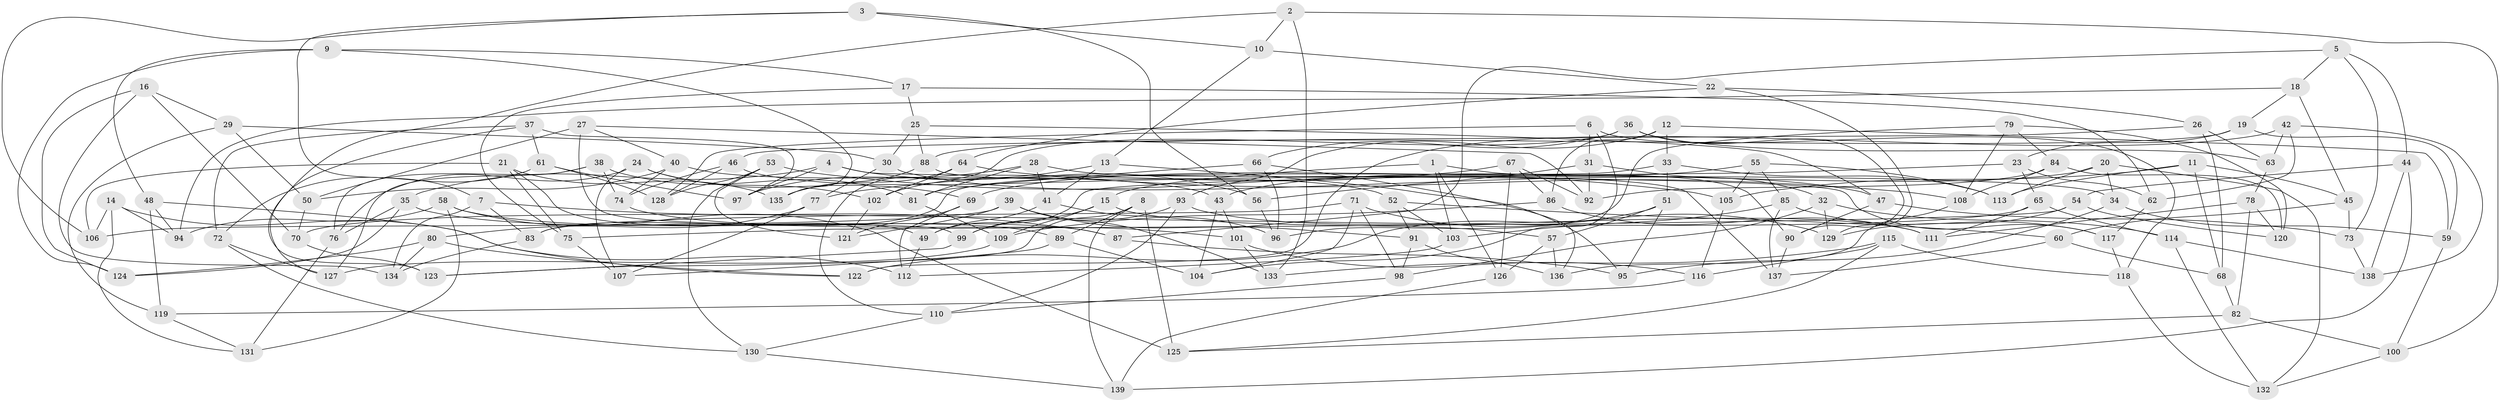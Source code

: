 // coarse degree distribution, {11: 0.06666666666666667, 6: 0.26666666666666666, 5: 0.1111111111111111, 9: 0.1111111111111111, 8: 0.1111111111111111, 10: 0.08888888888888889, 7: 0.08888888888888889, 3: 0.06666666666666667, 4: 0.08888888888888889}
// Generated by graph-tools (version 1.1) at 2025/53/03/04/25 22:53:55]
// undirected, 139 vertices, 278 edges
graph export_dot {
  node [color=gray90,style=filled];
  1;
  2;
  3;
  4;
  5;
  6;
  7;
  8;
  9;
  10;
  11;
  12;
  13;
  14;
  15;
  16;
  17;
  18;
  19;
  20;
  21;
  22;
  23;
  24;
  25;
  26;
  27;
  28;
  29;
  30;
  31;
  32;
  33;
  34;
  35;
  36;
  37;
  38;
  39;
  40;
  41;
  42;
  43;
  44;
  45;
  46;
  47;
  48;
  49;
  50;
  51;
  52;
  53;
  54;
  55;
  56;
  57;
  58;
  59;
  60;
  61;
  62;
  63;
  64;
  65;
  66;
  67;
  68;
  69;
  70;
  71;
  72;
  73;
  74;
  75;
  76;
  77;
  78;
  79;
  80;
  81;
  82;
  83;
  84;
  85;
  86;
  87;
  88;
  89;
  90;
  91;
  92;
  93;
  94;
  95;
  96;
  97;
  98;
  99;
  100;
  101;
  102;
  103;
  104;
  105;
  106;
  107;
  108;
  109;
  110;
  111;
  112;
  113;
  114;
  115;
  116;
  117;
  118;
  119;
  120;
  121;
  122;
  123;
  124;
  125;
  126;
  127;
  128;
  129;
  130;
  131;
  132;
  133;
  134;
  135;
  136;
  137;
  138;
  139;
  1 -- 15;
  1 -- 103;
  1 -- 90;
  1 -- 126;
  2 -- 10;
  2 -- 127;
  2 -- 100;
  2 -- 133;
  3 -- 106;
  3 -- 10;
  3 -- 56;
  3 -- 7;
  4 -- 97;
  4 -- 35;
  4 -- 56;
  4 -- 117;
  5 -- 18;
  5 -- 44;
  5 -- 87;
  5 -- 73;
  6 -- 118;
  6 -- 104;
  6 -- 31;
  6 -- 128;
  7 -- 134;
  7 -- 83;
  7 -- 87;
  8 -- 123;
  8 -- 89;
  8 -- 125;
  8 -- 139;
  9 -- 124;
  9 -- 17;
  9 -- 135;
  9 -- 48;
  10 -- 22;
  10 -- 13;
  11 -- 105;
  11 -- 113;
  11 -- 68;
  11 -- 45;
  12 -- 33;
  12 -- 59;
  12 -- 86;
  12 -- 93;
  13 -- 102;
  13 -- 95;
  13 -- 41;
  14 -- 106;
  14 -- 94;
  14 -- 112;
  14 -- 131;
  15 -- 99;
  15 -- 57;
  15 -- 109;
  16 -- 29;
  16 -- 70;
  16 -- 134;
  16 -- 124;
  17 -- 62;
  17 -- 75;
  17 -- 25;
  18 -- 45;
  18 -- 19;
  18 -- 94;
  19 -- 59;
  19 -- 23;
  19 -- 88;
  20 -- 34;
  20 -- 43;
  20 -- 132;
  20 -- 113;
  21 -- 135;
  21 -- 75;
  21 -- 106;
  21 -- 49;
  22 -- 129;
  22 -- 64;
  22 -- 26;
  23 -- 65;
  23 -- 62;
  23 -- 49;
  24 -- 102;
  24 -- 69;
  24 -- 76;
  24 -- 107;
  25 -- 88;
  25 -- 47;
  25 -- 30;
  26 -- 46;
  26 -- 68;
  26 -- 63;
  27 -- 99;
  27 -- 50;
  27 -- 40;
  27 -- 92;
  28 -- 34;
  28 -- 41;
  28 -- 81;
  28 -- 97;
  29 -- 119;
  29 -- 50;
  29 -- 30;
  30 -- 47;
  30 -- 77;
  31 -- 56;
  31 -- 92;
  31 -- 32;
  32 -- 98;
  32 -- 129;
  32 -- 114;
  33 -- 113;
  33 -- 51;
  33 -- 83;
  34 -- 95;
  34 -- 59;
  35 -- 124;
  35 -- 76;
  35 -- 89;
  36 -- 110;
  36 -- 66;
  36 -- 90;
  36 -- 63;
  37 -- 61;
  37 -- 72;
  37 -- 97;
  37 -- 123;
  38 -- 74;
  38 -- 81;
  38 -- 127;
  38 -- 76;
  39 -- 121;
  39 -- 91;
  39 -- 106;
  39 -- 133;
  40 -- 74;
  40 -- 43;
  40 -- 50;
  41 -- 96;
  41 -- 49;
  42 -- 122;
  42 -- 62;
  42 -- 63;
  42 -- 138;
  43 -- 101;
  43 -- 104;
  44 -- 54;
  44 -- 138;
  44 -- 139;
  45 -- 73;
  45 -- 60;
  46 -- 52;
  46 -- 128;
  46 -- 74;
  47 -- 90;
  47 -- 73;
  48 -- 94;
  48 -- 119;
  48 -- 122;
  49 -- 112;
  50 -- 70;
  51 -- 57;
  51 -- 95;
  51 -- 122;
  52 -- 91;
  52 -- 60;
  52 -- 103;
  53 -- 121;
  53 -- 105;
  53 -- 130;
  53 -- 128;
  54 -- 120;
  54 -- 129;
  54 -- 75;
  55 -- 69;
  55 -- 85;
  55 -- 105;
  55 -- 113;
  56 -- 96;
  57 -- 126;
  57 -- 136;
  58 -- 125;
  58 -- 131;
  58 -- 94;
  58 -- 87;
  59 -- 100;
  60 -- 137;
  60 -- 68;
  61 -- 128;
  61 -- 72;
  61 -- 97;
  62 -- 117;
  63 -- 78;
  64 -- 102;
  64 -- 108;
  64 -- 135;
  65 -- 70;
  65 -- 114;
  65 -- 111;
  66 -- 136;
  66 -- 81;
  66 -- 96;
  67 -- 92;
  67 -- 77;
  67 -- 126;
  67 -- 86;
  68 -- 82;
  69 -- 121;
  69 -- 112;
  70 -- 123;
  71 -- 98;
  71 -- 83;
  71 -- 104;
  71 -- 129;
  72 -- 127;
  72 -- 130;
  73 -- 138;
  74 -- 101;
  75 -- 107;
  76 -- 131;
  77 -- 107;
  77 -- 80;
  78 -- 120;
  78 -- 82;
  78 -- 111;
  79 -- 96;
  79 -- 108;
  79 -- 120;
  79 -- 84;
  80 -- 124;
  80 -- 122;
  80 -- 134;
  81 -- 109;
  82 -- 100;
  82 -- 125;
  83 -- 134;
  84 -- 92;
  84 -- 120;
  84 -- 108;
  85 -- 117;
  85 -- 137;
  85 -- 103;
  86 -- 109;
  86 -- 111;
  87 -- 95;
  88 -- 135;
  88 -- 137;
  89 -- 107;
  89 -- 104;
  90 -- 137;
  91 -- 98;
  91 -- 136;
  93 -- 110;
  93 -- 99;
  93 -- 111;
  98 -- 110;
  99 -- 123;
  100 -- 132;
  101 -- 133;
  101 -- 116;
  102 -- 121;
  103 -- 112;
  105 -- 116;
  108 -- 136;
  109 -- 127;
  110 -- 130;
  114 -- 132;
  114 -- 138;
  115 -- 133;
  115 -- 125;
  115 -- 116;
  115 -- 118;
  116 -- 119;
  117 -- 118;
  118 -- 132;
  119 -- 131;
  126 -- 139;
  130 -- 139;
}
